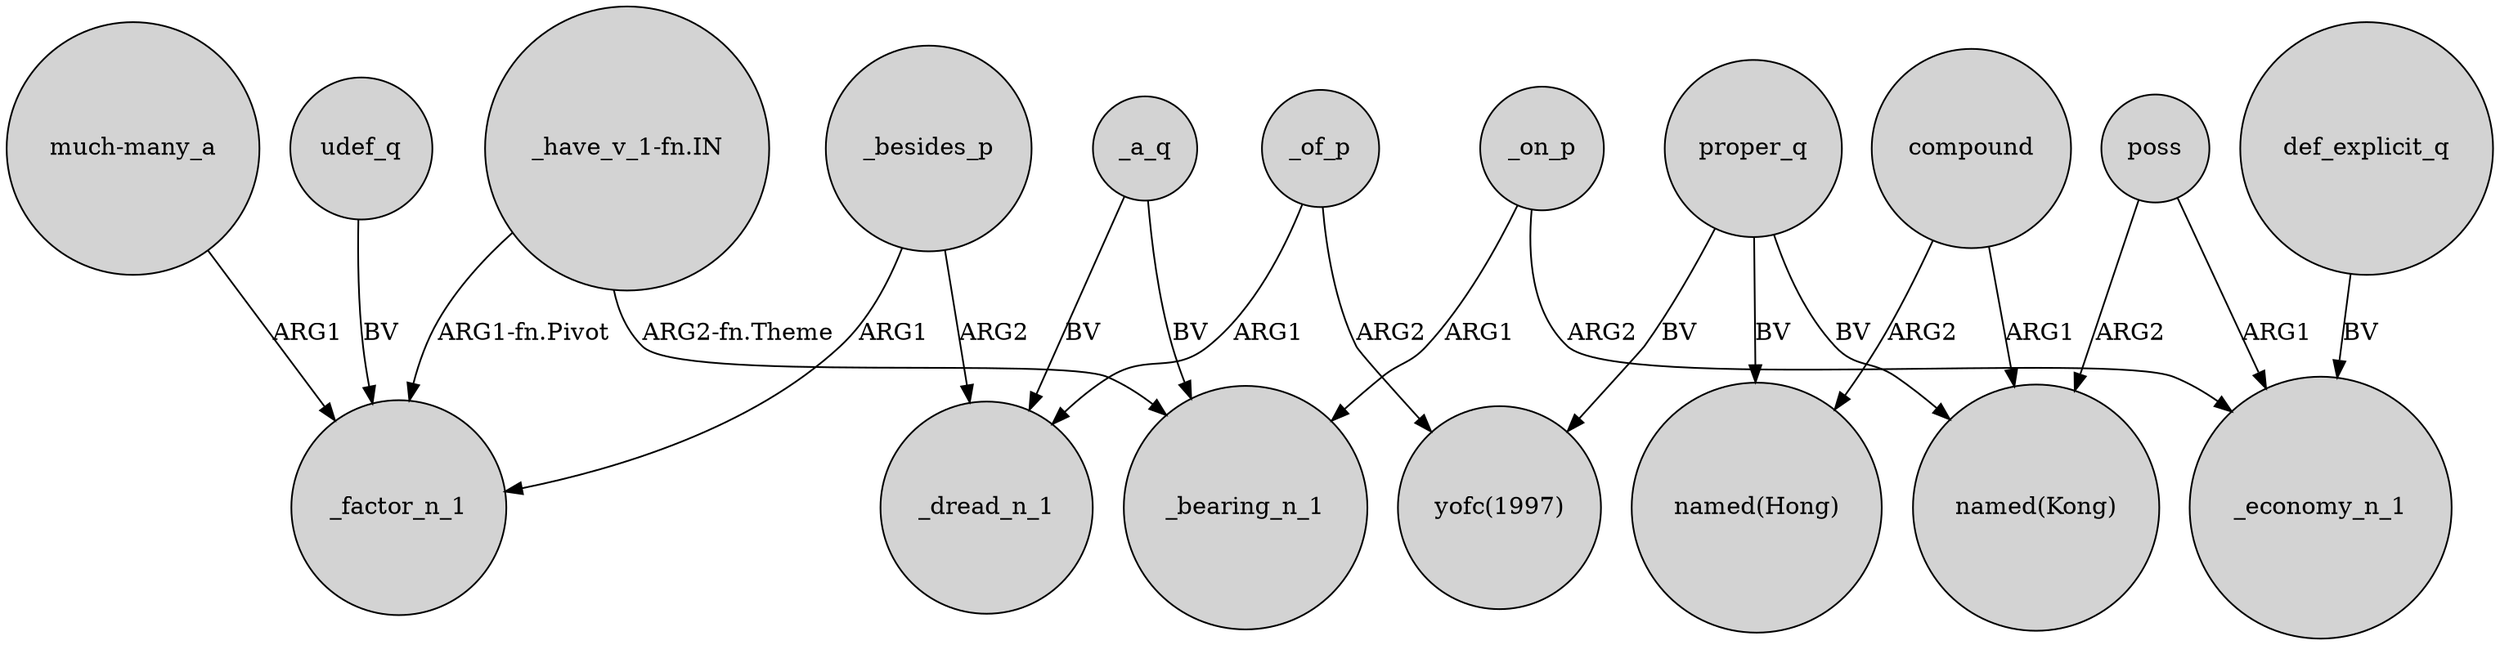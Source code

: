 digraph {
	node [shape=circle style=filled]
	_besides_p -> _factor_n_1 [label=ARG1]
	_a_q -> _bearing_n_1 [label=BV]
	def_explicit_q -> _economy_n_1 [label=BV]
	"much-many_a" -> _factor_n_1 [label=ARG1]
	compound -> "named(Hong)" [label=ARG2]
	_on_p -> _bearing_n_1 [label=ARG1]
	poss -> "named(Kong)" [label=ARG2]
	proper_q -> "named(Hong)" [label=BV]
	poss -> _economy_n_1 [label=ARG1]
	"_have_v_1-fn.IN" -> _factor_n_1 [label="ARG1-fn.Pivot"]
	"_have_v_1-fn.IN" -> _bearing_n_1 [label="ARG2-fn.Theme"]
	_of_p -> "yofc(1997)" [label=ARG2]
	_of_p -> _dread_n_1 [label=ARG1]
	_on_p -> _economy_n_1 [label=ARG2]
	proper_q -> "named(Kong)" [label=BV]
	proper_q -> "yofc(1997)" [label=BV]
	_a_q -> _dread_n_1 [label=BV]
	_besides_p -> _dread_n_1 [label=ARG2]
	udef_q -> _factor_n_1 [label=BV]
	compound -> "named(Kong)" [label=ARG1]
}

